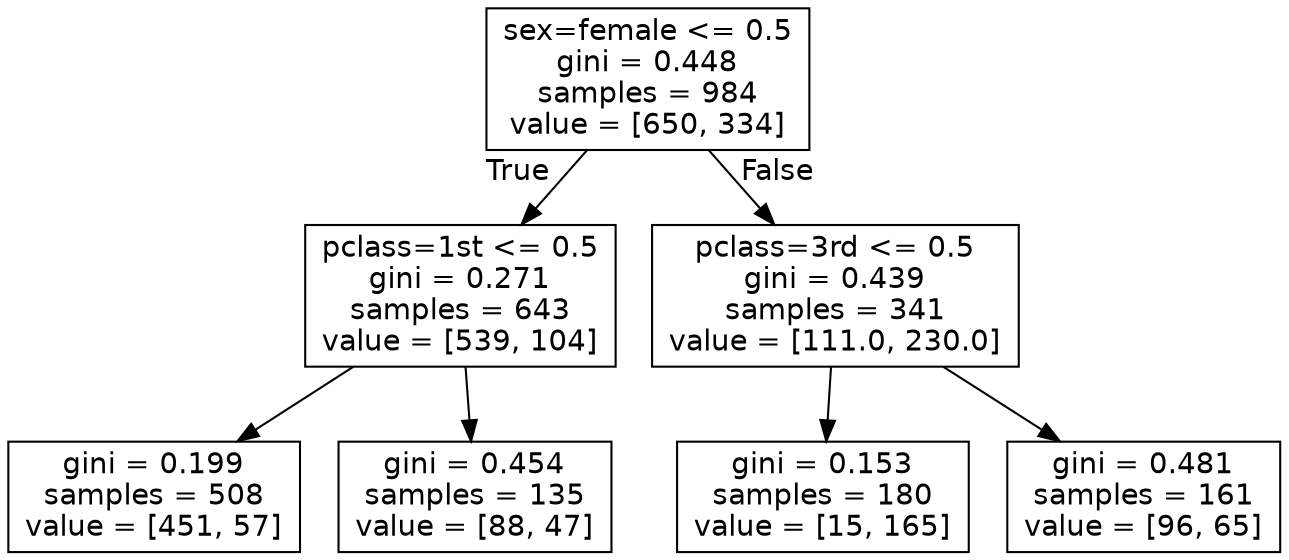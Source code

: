 digraph Tree {
node [shape=box, fontname="helvetica"] ;
edge [fontname="helvetica"] ;
0 [label="sex=female <= 0.5\ngini = 0.448\nsamples = 984\nvalue = [650, 334]"] ;
1 [label="pclass=1st <= 0.5\ngini = 0.271\nsamples = 643\nvalue = [539, 104]"] ;
0 -> 1 [labeldistance=2.5, labelangle=45, headlabel="True"] ;
2 [label="gini = 0.199\nsamples = 508\nvalue = [451, 57]"] ;
1 -> 2 ;
3 [label="gini = 0.454\nsamples = 135\nvalue = [88, 47]"] ;
1 -> 3 ;
4 [label="pclass=3rd <= 0.5\ngini = 0.439\nsamples = 341\nvalue = [111.0, 230.0]"] ;
0 -> 4 [labeldistance=2.5, labelangle=-45, headlabel="False"] ;
5 [label="gini = 0.153\nsamples = 180\nvalue = [15, 165]"] ;
4 -> 5 ;
6 [label="gini = 0.481\nsamples = 161\nvalue = [96, 65]"] ;
4 -> 6 ;
}